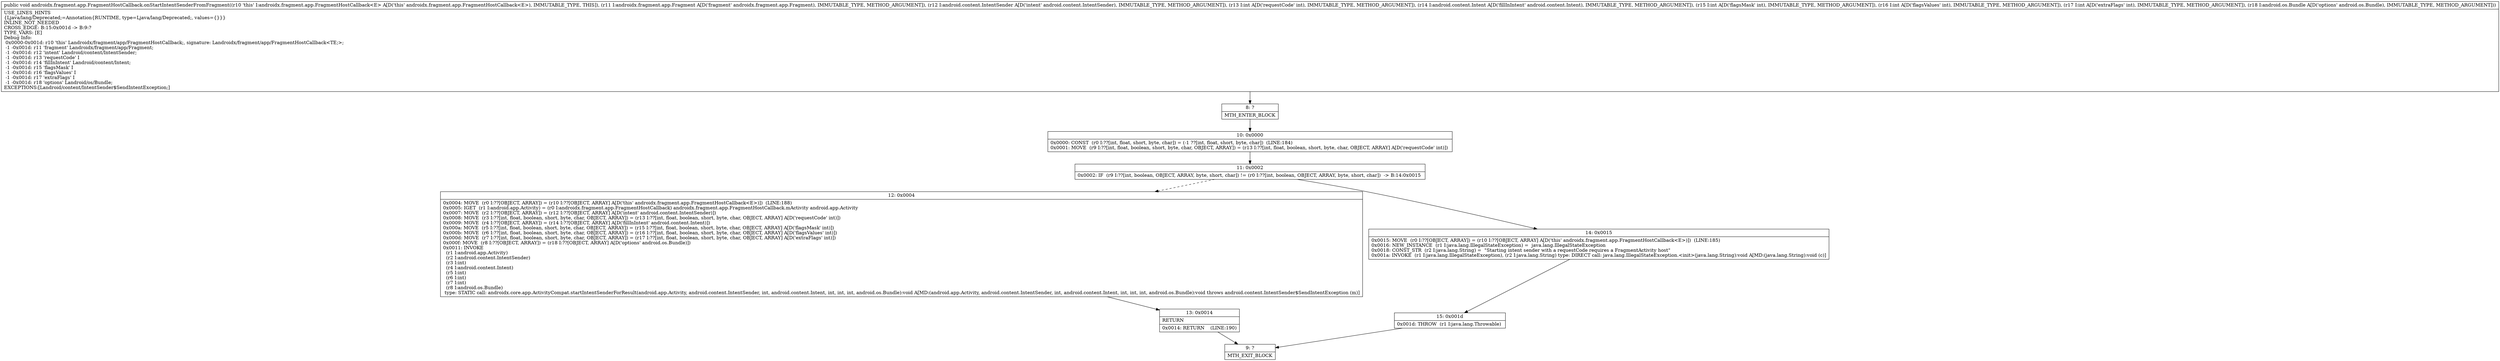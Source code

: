 digraph "CFG forandroidx.fragment.app.FragmentHostCallback.onStartIntentSenderFromFragment(Landroidx\/fragment\/app\/Fragment;Landroid\/content\/IntentSender;ILandroid\/content\/Intent;IIILandroid\/os\/Bundle;)V" {
Node_8 [shape=record,label="{8\:\ ?|MTH_ENTER_BLOCK\l}"];
Node_10 [shape=record,label="{10\:\ 0x0000|0x0000: CONST  (r0 I:??[int, float, short, byte, char]) = (\-1 ??[int, float, short, byte, char])  (LINE:184)\l0x0001: MOVE  (r9 I:??[int, float, boolean, short, byte, char, OBJECT, ARRAY]) = (r13 I:??[int, float, boolean, short, byte, char, OBJECT, ARRAY] A[D('requestCode' int)]) \l}"];
Node_11 [shape=record,label="{11\:\ 0x0002|0x0002: IF  (r9 I:??[int, boolean, OBJECT, ARRAY, byte, short, char]) != (r0 I:??[int, boolean, OBJECT, ARRAY, byte, short, char])  \-\> B:14:0x0015 \l}"];
Node_12 [shape=record,label="{12\:\ 0x0004|0x0004: MOVE  (r0 I:??[OBJECT, ARRAY]) = (r10 I:??[OBJECT, ARRAY] A[D('this' androidx.fragment.app.FragmentHostCallback\<E\>)])  (LINE:188)\l0x0005: IGET  (r1 I:android.app.Activity) = (r0 I:androidx.fragment.app.FragmentHostCallback) androidx.fragment.app.FragmentHostCallback.mActivity android.app.Activity \l0x0007: MOVE  (r2 I:??[OBJECT, ARRAY]) = (r12 I:??[OBJECT, ARRAY] A[D('intent' android.content.IntentSender)]) \l0x0008: MOVE  (r3 I:??[int, float, boolean, short, byte, char, OBJECT, ARRAY]) = (r13 I:??[int, float, boolean, short, byte, char, OBJECT, ARRAY] A[D('requestCode' int)]) \l0x0009: MOVE  (r4 I:??[OBJECT, ARRAY]) = (r14 I:??[OBJECT, ARRAY] A[D('fillInIntent' android.content.Intent)]) \l0x000a: MOVE  (r5 I:??[int, float, boolean, short, byte, char, OBJECT, ARRAY]) = (r15 I:??[int, float, boolean, short, byte, char, OBJECT, ARRAY] A[D('flagsMask' int)]) \l0x000b: MOVE  (r6 I:??[int, float, boolean, short, byte, char, OBJECT, ARRAY]) = (r16 I:??[int, float, boolean, short, byte, char, OBJECT, ARRAY] A[D('flagsValues' int)]) \l0x000d: MOVE  (r7 I:??[int, float, boolean, short, byte, char, OBJECT, ARRAY]) = (r17 I:??[int, float, boolean, short, byte, char, OBJECT, ARRAY] A[D('extraFlags' int)]) \l0x000f: MOVE  (r8 I:??[OBJECT, ARRAY]) = (r18 I:??[OBJECT, ARRAY] A[D('options' android.os.Bundle)]) \l0x0011: INVOKE  \l  (r1 I:android.app.Activity)\l  (r2 I:android.content.IntentSender)\l  (r3 I:int)\l  (r4 I:android.content.Intent)\l  (r5 I:int)\l  (r6 I:int)\l  (r7 I:int)\l  (r8 I:android.os.Bundle)\l type: STATIC call: androidx.core.app.ActivityCompat.startIntentSenderForResult(android.app.Activity, android.content.IntentSender, int, android.content.Intent, int, int, int, android.os.Bundle):void A[MD:(android.app.Activity, android.content.IntentSender, int, android.content.Intent, int, int, int, android.os.Bundle):void throws android.content.IntentSender$SendIntentException (m)]\l}"];
Node_13 [shape=record,label="{13\:\ 0x0014|RETURN\l|0x0014: RETURN    (LINE:190)\l}"];
Node_9 [shape=record,label="{9\:\ ?|MTH_EXIT_BLOCK\l}"];
Node_14 [shape=record,label="{14\:\ 0x0015|0x0015: MOVE  (r0 I:??[OBJECT, ARRAY]) = (r10 I:??[OBJECT, ARRAY] A[D('this' androidx.fragment.app.FragmentHostCallback\<E\>)])  (LINE:185)\l0x0016: NEW_INSTANCE  (r1 I:java.lang.IllegalStateException) =  java.lang.IllegalStateException \l0x0018: CONST_STR  (r2 I:java.lang.String) =  \"Starting intent sender with a requestCode requires a FragmentActivity host\" \l0x001a: INVOKE  (r1 I:java.lang.IllegalStateException), (r2 I:java.lang.String) type: DIRECT call: java.lang.IllegalStateException.\<init\>(java.lang.String):void A[MD:(java.lang.String):void (c)]\l}"];
Node_15 [shape=record,label="{15\:\ 0x001d|0x001d: THROW  (r1 I:java.lang.Throwable) \l}"];
MethodNode[shape=record,label="{public void androidx.fragment.app.FragmentHostCallback.onStartIntentSenderFromFragment((r10 'this' I:androidx.fragment.app.FragmentHostCallback\<E\> A[D('this' androidx.fragment.app.FragmentHostCallback\<E\>), IMMUTABLE_TYPE, THIS]), (r11 I:androidx.fragment.app.Fragment A[D('fragment' androidx.fragment.app.Fragment), IMMUTABLE_TYPE, METHOD_ARGUMENT]), (r12 I:android.content.IntentSender A[D('intent' android.content.IntentSender), IMMUTABLE_TYPE, METHOD_ARGUMENT]), (r13 I:int A[D('requestCode' int), IMMUTABLE_TYPE, METHOD_ARGUMENT]), (r14 I:android.content.Intent A[D('fillInIntent' android.content.Intent), IMMUTABLE_TYPE, METHOD_ARGUMENT]), (r15 I:int A[D('flagsMask' int), IMMUTABLE_TYPE, METHOD_ARGUMENT]), (r16 I:int A[D('flagsValues' int), IMMUTABLE_TYPE, METHOD_ARGUMENT]), (r17 I:int A[D('extraFlags' int), IMMUTABLE_TYPE, METHOD_ARGUMENT]), (r18 I:android.os.Bundle A[D('options' android.os.Bundle), IMMUTABLE_TYPE, METHOD_ARGUMENT]))  | USE_LINES_HINTS\l\{Ljava\/lang\/Deprecated;=Annotation\{RUNTIME, type=Ljava\/lang\/Deprecated;, values=\{\}\}\}\lINLINE_NOT_NEEDED\lCROSS_EDGE: B:15:0x001d \-\> B:9:?\lTYPE_VARS: [E]\lDebug Info:\l  0x0000\-0x001d: r10 'this' Landroidx\/fragment\/app\/FragmentHostCallback;, signature: Landroidx\/fragment\/app\/FragmentHostCallback\<TE;\>;\l  \-1 \-0x001d: r11 'fragment' Landroidx\/fragment\/app\/Fragment;\l  \-1 \-0x001d: r12 'intent' Landroid\/content\/IntentSender;\l  \-1 \-0x001d: r13 'requestCode' I\l  \-1 \-0x001d: r14 'fillInIntent' Landroid\/content\/Intent;\l  \-1 \-0x001d: r15 'flagsMask' I\l  \-1 \-0x001d: r16 'flagsValues' I\l  \-1 \-0x001d: r17 'extraFlags' I\l  \-1 \-0x001d: r18 'options' Landroid\/os\/Bundle;\lEXCEPTIONS:[Landroid\/content\/IntentSender$SendIntentException;]\l}"];
MethodNode -> Node_8;Node_8 -> Node_10;
Node_10 -> Node_11;
Node_11 -> Node_12[style=dashed];
Node_11 -> Node_14;
Node_12 -> Node_13;
Node_13 -> Node_9;
Node_14 -> Node_15;
Node_15 -> Node_9;
}

